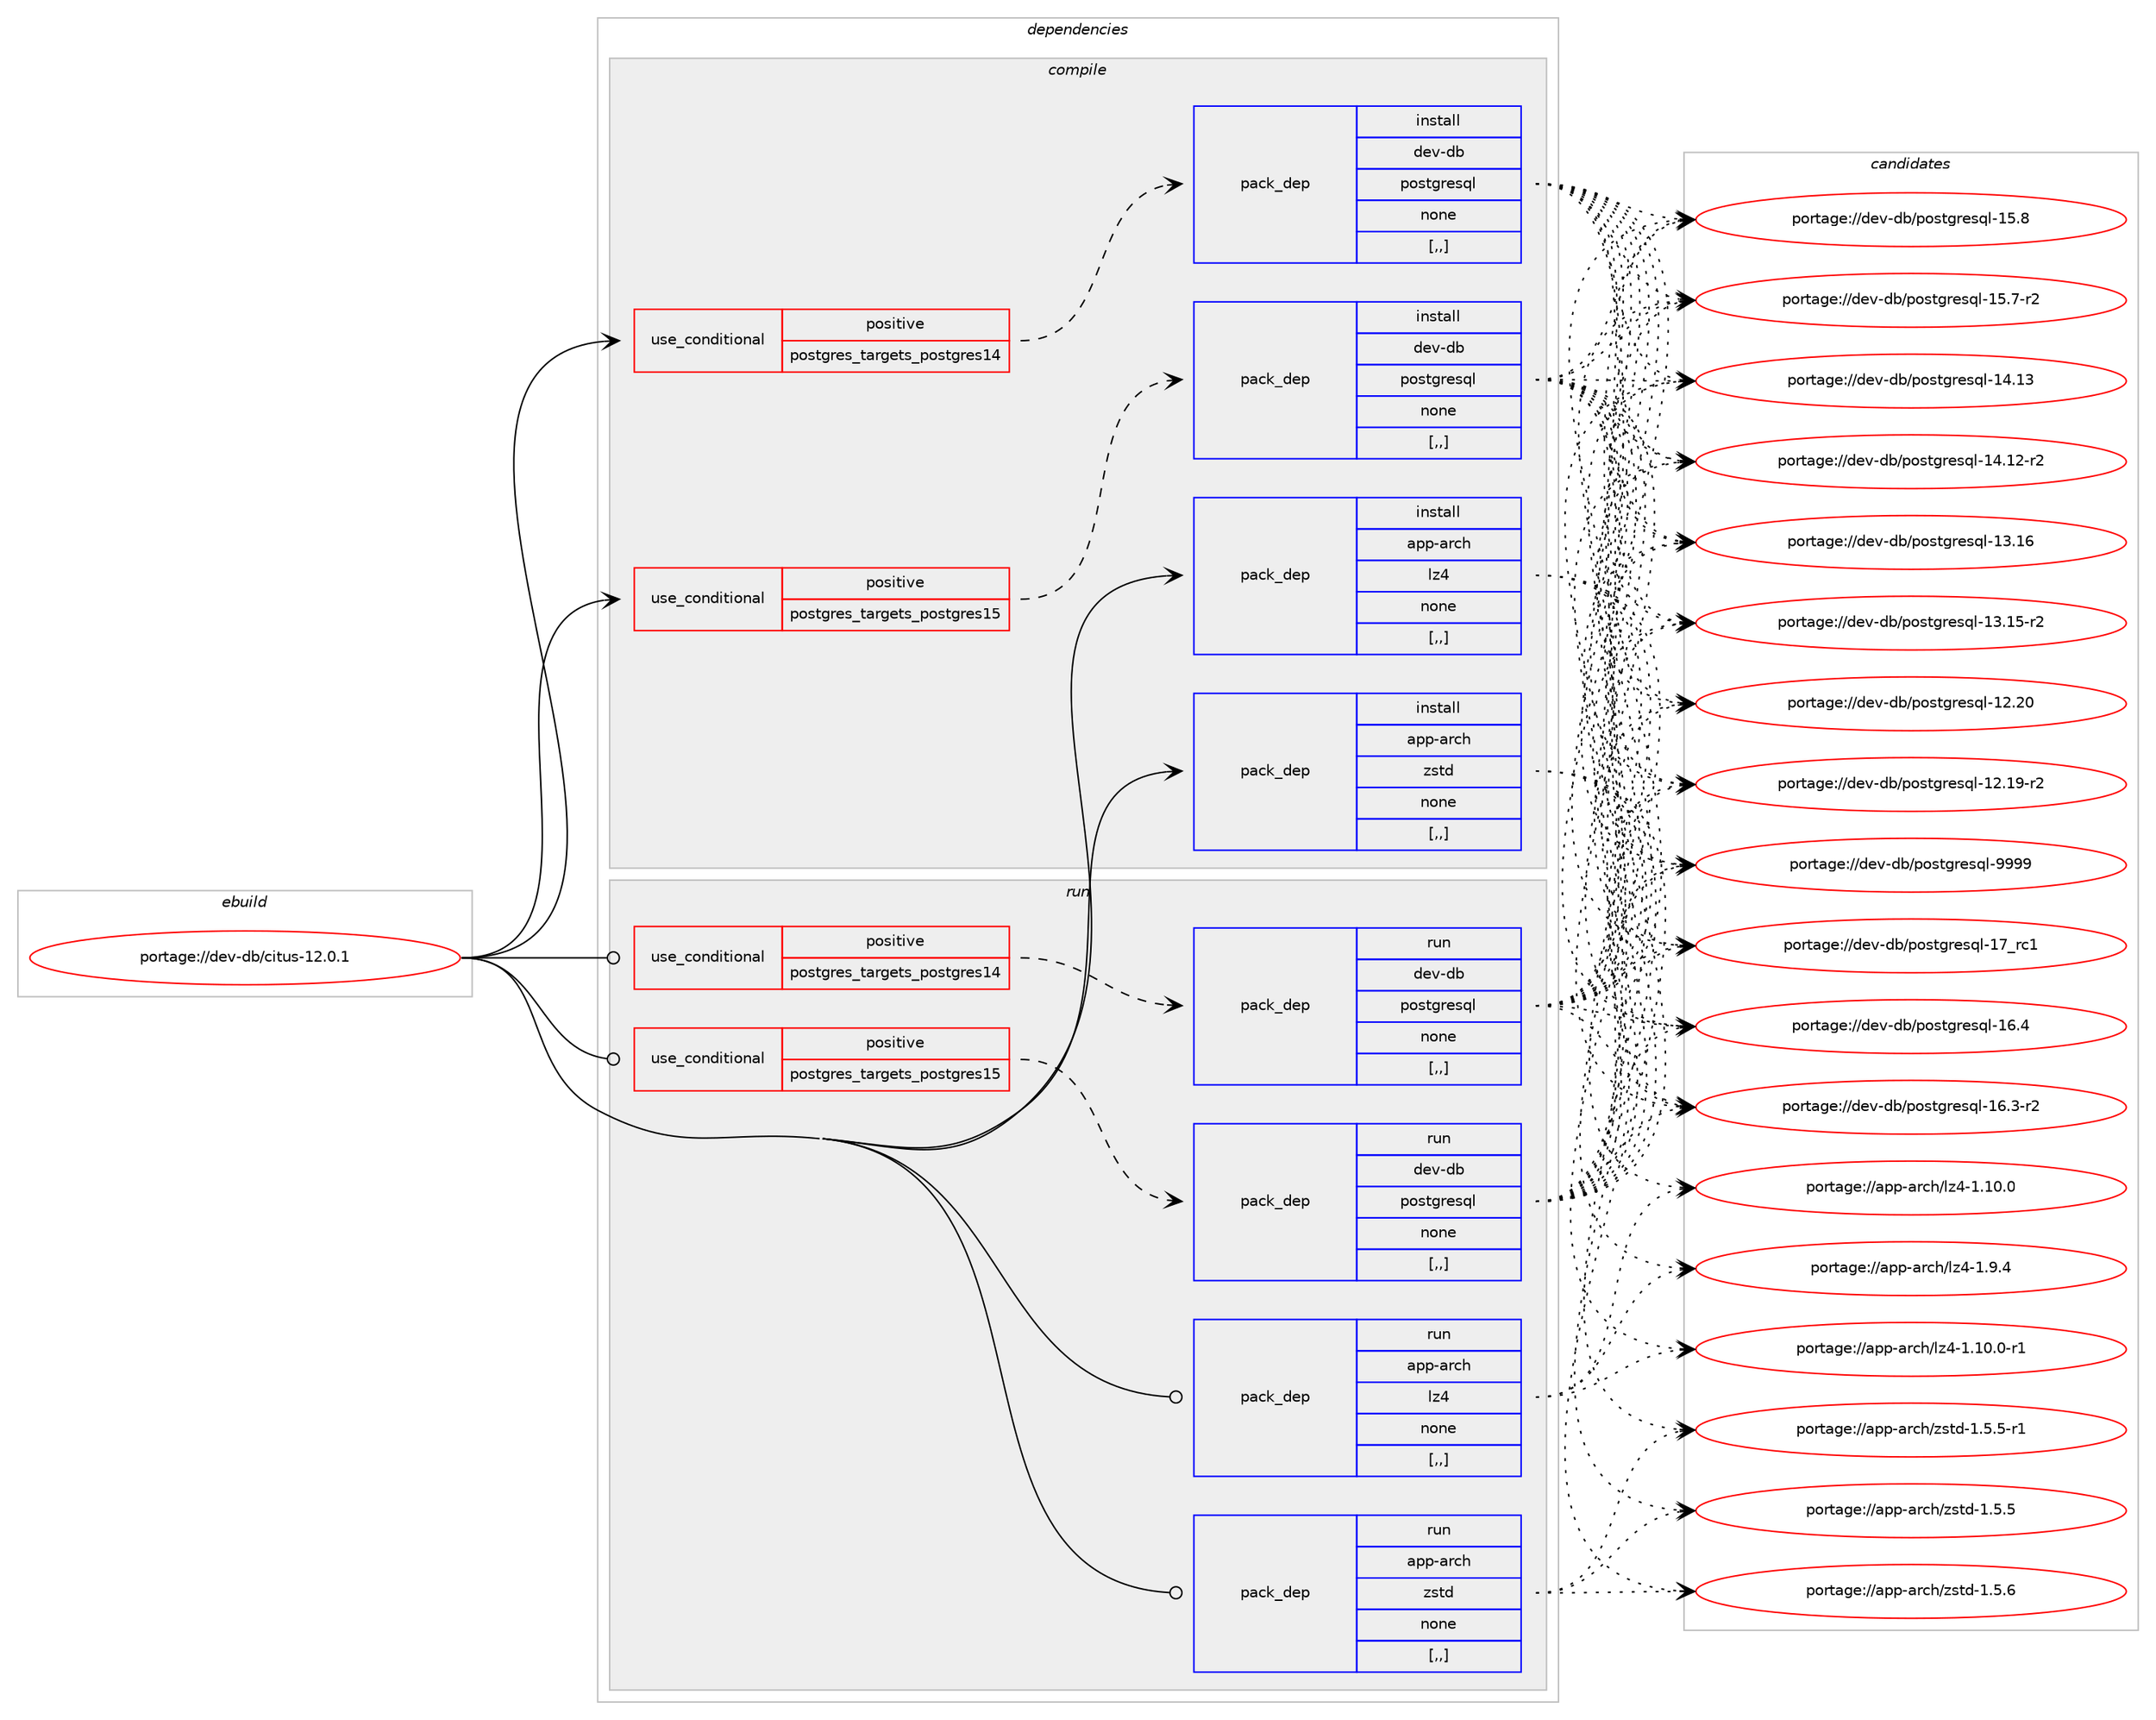 digraph prolog {

# *************
# Graph options
# *************

newrank=true;
concentrate=true;
compound=true;
graph [rankdir=LR,fontname=Helvetica,fontsize=10,ranksep=1.5];#, ranksep=2.5, nodesep=0.2];
edge  [arrowhead=vee];
node  [fontname=Helvetica,fontsize=10];

# **********
# The ebuild
# **********

subgraph cluster_leftcol {
color=gray;
label=<<i>ebuild</i>>;
id [label="portage://dev-db/citus-12.0.1", color=red, width=4, href="../dev-db/citus-12.0.1.svg"];
}

# ****************
# The dependencies
# ****************

subgraph cluster_midcol {
color=gray;
label=<<i>dependencies</i>>;
subgraph cluster_compile {
fillcolor="#eeeeee";
style=filled;
label=<<i>compile</i>>;
subgraph cond146948 {
dependency559226 [label=<<TABLE BORDER="0" CELLBORDER="1" CELLSPACING="0" CELLPADDING="4"><TR><TD ROWSPAN="3" CELLPADDING="10">use_conditional</TD></TR><TR><TD>positive</TD></TR><TR><TD>postgres_targets_postgres14</TD></TR></TABLE>>, shape=none, color=red];
subgraph pack407755 {
dependency559227 [label=<<TABLE BORDER="0" CELLBORDER="1" CELLSPACING="0" CELLPADDING="4" WIDTH="220"><TR><TD ROWSPAN="6" CELLPADDING="30">pack_dep</TD></TR><TR><TD WIDTH="110">install</TD></TR><TR><TD>dev-db</TD></TR><TR><TD>postgresql</TD></TR><TR><TD>none</TD></TR><TR><TD>[,,]</TD></TR></TABLE>>, shape=none, color=blue];
}
dependency559226:e -> dependency559227:w [weight=20,style="dashed",arrowhead="vee"];
}
id:e -> dependency559226:w [weight=20,style="solid",arrowhead="vee"];
subgraph cond146949 {
dependency559228 [label=<<TABLE BORDER="0" CELLBORDER="1" CELLSPACING="0" CELLPADDING="4"><TR><TD ROWSPAN="3" CELLPADDING="10">use_conditional</TD></TR><TR><TD>positive</TD></TR><TR><TD>postgres_targets_postgres15</TD></TR></TABLE>>, shape=none, color=red];
subgraph pack407756 {
dependency559229 [label=<<TABLE BORDER="0" CELLBORDER="1" CELLSPACING="0" CELLPADDING="4" WIDTH="220"><TR><TD ROWSPAN="6" CELLPADDING="30">pack_dep</TD></TR><TR><TD WIDTH="110">install</TD></TR><TR><TD>dev-db</TD></TR><TR><TD>postgresql</TD></TR><TR><TD>none</TD></TR><TR><TD>[,,]</TD></TR></TABLE>>, shape=none, color=blue];
}
dependency559228:e -> dependency559229:w [weight=20,style="dashed",arrowhead="vee"];
}
id:e -> dependency559228:w [weight=20,style="solid",arrowhead="vee"];
subgraph pack407757 {
dependency559230 [label=<<TABLE BORDER="0" CELLBORDER="1" CELLSPACING="0" CELLPADDING="4" WIDTH="220"><TR><TD ROWSPAN="6" CELLPADDING="30">pack_dep</TD></TR><TR><TD WIDTH="110">install</TD></TR><TR><TD>app-arch</TD></TR><TR><TD>lz4</TD></TR><TR><TD>none</TD></TR><TR><TD>[,,]</TD></TR></TABLE>>, shape=none, color=blue];
}
id:e -> dependency559230:w [weight=20,style="solid",arrowhead="vee"];
subgraph pack407758 {
dependency559231 [label=<<TABLE BORDER="0" CELLBORDER="1" CELLSPACING="0" CELLPADDING="4" WIDTH="220"><TR><TD ROWSPAN="6" CELLPADDING="30">pack_dep</TD></TR><TR><TD WIDTH="110">install</TD></TR><TR><TD>app-arch</TD></TR><TR><TD>zstd</TD></TR><TR><TD>none</TD></TR><TR><TD>[,,]</TD></TR></TABLE>>, shape=none, color=blue];
}
id:e -> dependency559231:w [weight=20,style="solid",arrowhead="vee"];
}
subgraph cluster_compileandrun {
fillcolor="#eeeeee";
style=filled;
label=<<i>compile and run</i>>;
}
subgraph cluster_run {
fillcolor="#eeeeee";
style=filled;
label=<<i>run</i>>;
subgraph cond146950 {
dependency559232 [label=<<TABLE BORDER="0" CELLBORDER="1" CELLSPACING="0" CELLPADDING="4"><TR><TD ROWSPAN="3" CELLPADDING="10">use_conditional</TD></TR><TR><TD>positive</TD></TR><TR><TD>postgres_targets_postgres14</TD></TR></TABLE>>, shape=none, color=red];
subgraph pack407759 {
dependency559233 [label=<<TABLE BORDER="0" CELLBORDER="1" CELLSPACING="0" CELLPADDING="4" WIDTH="220"><TR><TD ROWSPAN="6" CELLPADDING="30">pack_dep</TD></TR><TR><TD WIDTH="110">run</TD></TR><TR><TD>dev-db</TD></TR><TR><TD>postgresql</TD></TR><TR><TD>none</TD></TR><TR><TD>[,,]</TD></TR></TABLE>>, shape=none, color=blue];
}
dependency559232:e -> dependency559233:w [weight=20,style="dashed",arrowhead="vee"];
}
id:e -> dependency559232:w [weight=20,style="solid",arrowhead="odot"];
subgraph cond146951 {
dependency559234 [label=<<TABLE BORDER="0" CELLBORDER="1" CELLSPACING="0" CELLPADDING="4"><TR><TD ROWSPAN="3" CELLPADDING="10">use_conditional</TD></TR><TR><TD>positive</TD></TR><TR><TD>postgres_targets_postgres15</TD></TR></TABLE>>, shape=none, color=red];
subgraph pack407760 {
dependency559235 [label=<<TABLE BORDER="0" CELLBORDER="1" CELLSPACING="0" CELLPADDING="4" WIDTH="220"><TR><TD ROWSPAN="6" CELLPADDING="30">pack_dep</TD></TR><TR><TD WIDTH="110">run</TD></TR><TR><TD>dev-db</TD></TR><TR><TD>postgresql</TD></TR><TR><TD>none</TD></TR><TR><TD>[,,]</TD></TR></TABLE>>, shape=none, color=blue];
}
dependency559234:e -> dependency559235:w [weight=20,style="dashed",arrowhead="vee"];
}
id:e -> dependency559234:w [weight=20,style="solid",arrowhead="odot"];
subgraph pack407761 {
dependency559236 [label=<<TABLE BORDER="0" CELLBORDER="1" CELLSPACING="0" CELLPADDING="4" WIDTH="220"><TR><TD ROWSPAN="6" CELLPADDING="30">pack_dep</TD></TR><TR><TD WIDTH="110">run</TD></TR><TR><TD>app-arch</TD></TR><TR><TD>lz4</TD></TR><TR><TD>none</TD></TR><TR><TD>[,,]</TD></TR></TABLE>>, shape=none, color=blue];
}
id:e -> dependency559236:w [weight=20,style="solid",arrowhead="odot"];
subgraph pack407762 {
dependency559237 [label=<<TABLE BORDER="0" CELLBORDER="1" CELLSPACING="0" CELLPADDING="4" WIDTH="220"><TR><TD ROWSPAN="6" CELLPADDING="30">pack_dep</TD></TR><TR><TD WIDTH="110">run</TD></TR><TR><TD>app-arch</TD></TR><TR><TD>zstd</TD></TR><TR><TD>none</TD></TR><TR><TD>[,,]</TD></TR></TABLE>>, shape=none, color=blue];
}
id:e -> dependency559237:w [weight=20,style="solid",arrowhead="odot"];
}
}

# **************
# The candidates
# **************

subgraph cluster_choices {
rank=same;
color=gray;
label=<<i>candidates</i>>;

subgraph choice407755 {
color=black;
nodesep=1;
choice1001011184510098471121111151161031141011151131084557575757 [label="portage://dev-db/postgresql-9999", color=red, width=4,href="../dev-db/postgresql-9999.svg"];
choice100101118451009847112111115116103114101115113108454955951149949 [label="portage://dev-db/postgresql-17_rc1", color=red, width=4,href="../dev-db/postgresql-17_rc1.svg"];
choice1001011184510098471121111151161031141011151131084549544652 [label="portage://dev-db/postgresql-16.4", color=red, width=4,href="../dev-db/postgresql-16.4.svg"];
choice10010111845100984711211111511610311410111511310845495446514511450 [label="portage://dev-db/postgresql-16.3-r2", color=red, width=4,href="../dev-db/postgresql-16.3-r2.svg"];
choice1001011184510098471121111151161031141011151131084549534656 [label="portage://dev-db/postgresql-15.8", color=red, width=4,href="../dev-db/postgresql-15.8.svg"];
choice10010111845100984711211111511610311410111511310845495346554511450 [label="portage://dev-db/postgresql-15.7-r2", color=red, width=4,href="../dev-db/postgresql-15.7-r2.svg"];
choice100101118451009847112111115116103114101115113108454952464951 [label="portage://dev-db/postgresql-14.13", color=red, width=4,href="../dev-db/postgresql-14.13.svg"];
choice1001011184510098471121111151161031141011151131084549524649504511450 [label="portage://dev-db/postgresql-14.12-r2", color=red, width=4,href="../dev-db/postgresql-14.12-r2.svg"];
choice100101118451009847112111115116103114101115113108454951464954 [label="portage://dev-db/postgresql-13.16", color=red, width=4,href="../dev-db/postgresql-13.16.svg"];
choice1001011184510098471121111151161031141011151131084549514649534511450 [label="portage://dev-db/postgresql-13.15-r2", color=red, width=4,href="../dev-db/postgresql-13.15-r2.svg"];
choice100101118451009847112111115116103114101115113108454950465048 [label="portage://dev-db/postgresql-12.20", color=red, width=4,href="../dev-db/postgresql-12.20.svg"];
choice1001011184510098471121111151161031141011151131084549504649574511450 [label="portage://dev-db/postgresql-12.19-r2", color=red, width=4,href="../dev-db/postgresql-12.19-r2.svg"];
dependency559227:e -> choice1001011184510098471121111151161031141011151131084557575757:w [style=dotted,weight="100"];
dependency559227:e -> choice100101118451009847112111115116103114101115113108454955951149949:w [style=dotted,weight="100"];
dependency559227:e -> choice1001011184510098471121111151161031141011151131084549544652:w [style=dotted,weight="100"];
dependency559227:e -> choice10010111845100984711211111511610311410111511310845495446514511450:w [style=dotted,weight="100"];
dependency559227:e -> choice1001011184510098471121111151161031141011151131084549534656:w [style=dotted,weight="100"];
dependency559227:e -> choice10010111845100984711211111511610311410111511310845495346554511450:w [style=dotted,weight="100"];
dependency559227:e -> choice100101118451009847112111115116103114101115113108454952464951:w [style=dotted,weight="100"];
dependency559227:e -> choice1001011184510098471121111151161031141011151131084549524649504511450:w [style=dotted,weight="100"];
dependency559227:e -> choice100101118451009847112111115116103114101115113108454951464954:w [style=dotted,weight="100"];
dependency559227:e -> choice1001011184510098471121111151161031141011151131084549514649534511450:w [style=dotted,weight="100"];
dependency559227:e -> choice100101118451009847112111115116103114101115113108454950465048:w [style=dotted,weight="100"];
dependency559227:e -> choice1001011184510098471121111151161031141011151131084549504649574511450:w [style=dotted,weight="100"];
}
subgraph choice407756 {
color=black;
nodesep=1;
choice1001011184510098471121111151161031141011151131084557575757 [label="portage://dev-db/postgresql-9999", color=red, width=4,href="../dev-db/postgresql-9999.svg"];
choice100101118451009847112111115116103114101115113108454955951149949 [label="portage://dev-db/postgresql-17_rc1", color=red, width=4,href="../dev-db/postgresql-17_rc1.svg"];
choice1001011184510098471121111151161031141011151131084549544652 [label="portage://dev-db/postgresql-16.4", color=red, width=4,href="../dev-db/postgresql-16.4.svg"];
choice10010111845100984711211111511610311410111511310845495446514511450 [label="portage://dev-db/postgresql-16.3-r2", color=red, width=4,href="../dev-db/postgresql-16.3-r2.svg"];
choice1001011184510098471121111151161031141011151131084549534656 [label="portage://dev-db/postgresql-15.8", color=red, width=4,href="../dev-db/postgresql-15.8.svg"];
choice10010111845100984711211111511610311410111511310845495346554511450 [label="portage://dev-db/postgresql-15.7-r2", color=red, width=4,href="../dev-db/postgresql-15.7-r2.svg"];
choice100101118451009847112111115116103114101115113108454952464951 [label="portage://dev-db/postgresql-14.13", color=red, width=4,href="../dev-db/postgresql-14.13.svg"];
choice1001011184510098471121111151161031141011151131084549524649504511450 [label="portage://dev-db/postgresql-14.12-r2", color=red, width=4,href="../dev-db/postgresql-14.12-r2.svg"];
choice100101118451009847112111115116103114101115113108454951464954 [label="portage://dev-db/postgresql-13.16", color=red, width=4,href="../dev-db/postgresql-13.16.svg"];
choice1001011184510098471121111151161031141011151131084549514649534511450 [label="portage://dev-db/postgresql-13.15-r2", color=red, width=4,href="../dev-db/postgresql-13.15-r2.svg"];
choice100101118451009847112111115116103114101115113108454950465048 [label="portage://dev-db/postgresql-12.20", color=red, width=4,href="../dev-db/postgresql-12.20.svg"];
choice1001011184510098471121111151161031141011151131084549504649574511450 [label="portage://dev-db/postgresql-12.19-r2", color=red, width=4,href="../dev-db/postgresql-12.19-r2.svg"];
dependency559229:e -> choice1001011184510098471121111151161031141011151131084557575757:w [style=dotted,weight="100"];
dependency559229:e -> choice100101118451009847112111115116103114101115113108454955951149949:w [style=dotted,weight="100"];
dependency559229:e -> choice1001011184510098471121111151161031141011151131084549544652:w [style=dotted,weight="100"];
dependency559229:e -> choice10010111845100984711211111511610311410111511310845495446514511450:w [style=dotted,weight="100"];
dependency559229:e -> choice1001011184510098471121111151161031141011151131084549534656:w [style=dotted,weight="100"];
dependency559229:e -> choice10010111845100984711211111511610311410111511310845495346554511450:w [style=dotted,weight="100"];
dependency559229:e -> choice100101118451009847112111115116103114101115113108454952464951:w [style=dotted,weight="100"];
dependency559229:e -> choice1001011184510098471121111151161031141011151131084549524649504511450:w [style=dotted,weight="100"];
dependency559229:e -> choice100101118451009847112111115116103114101115113108454951464954:w [style=dotted,weight="100"];
dependency559229:e -> choice1001011184510098471121111151161031141011151131084549514649534511450:w [style=dotted,weight="100"];
dependency559229:e -> choice100101118451009847112111115116103114101115113108454950465048:w [style=dotted,weight="100"];
dependency559229:e -> choice1001011184510098471121111151161031141011151131084549504649574511450:w [style=dotted,weight="100"];
}
subgraph choice407757 {
color=black;
nodesep=1;
choice971121124597114991044710812252454946494846484511449 [label="portage://app-arch/lz4-1.10.0-r1", color=red, width=4,href="../app-arch/lz4-1.10.0-r1.svg"];
choice97112112459711499104471081225245494649484648 [label="portage://app-arch/lz4-1.10.0", color=red, width=4,href="../app-arch/lz4-1.10.0.svg"];
choice971121124597114991044710812252454946574652 [label="portage://app-arch/lz4-1.9.4", color=red, width=4,href="../app-arch/lz4-1.9.4.svg"];
dependency559230:e -> choice971121124597114991044710812252454946494846484511449:w [style=dotted,weight="100"];
dependency559230:e -> choice97112112459711499104471081225245494649484648:w [style=dotted,weight="100"];
dependency559230:e -> choice971121124597114991044710812252454946574652:w [style=dotted,weight="100"];
}
subgraph choice407758 {
color=black;
nodesep=1;
choice9711211245971149910447122115116100454946534654 [label="portage://app-arch/zstd-1.5.6", color=red, width=4,href="../app-arch/zstd-1.5.6.svg"];
choice97112112459711499104471221151161004549465346534511449 [label="portage://app-arch/zstd-1.5.5-r1", color=red, width=4,href="../app-arch/zstd-1.5.5-r1.svg"];
choice9711211245971149910447122115116100454946534653 [label="portage://app-arch/zstd-1.5.5", color=red, width=4,href="../app-arch/zstd-1.5.5.svg"];
dependency559231:e -> choice9711211245971149910447122115116100454946534654:w [style=dotted,weight="100"];
dependency559231:e -> choice97112112459711499104471221151161004549465346534511449:w [style=dotted,weight="100"];
dependency559231:e -> choice9711211245971149910447122115116100454946534653:w [style=dotted,weight="100"];
}
subgraph choice407759 {
color=black;
nodesep=1;
choice1001011184510098471121111151161031141011151131084557575757 [label="portage://dev-db/postgresql-9999", color=red, width=4,href="../dev-db/postgresql-9999.svg"];
choice100101118451009847112111115116103114101115113108454955951149949 [label="portage://dev-db/postgresql-17_rc1", color=red, width=4,href="../dev-db/postgresql-17_rc1.svg"];
choice1001011184510098471121111151161031141011151131084549544652 [label="portage://dev-db/postgresql-16.4", color=red, width=4,href="../dev-db/postgresql-16.4.svg"];
choice10010111845100984711211111511610311410111511310845495446514511450 [label="portage://dev-db/postgresql-16.3-r2", color=red, width=4,href="../dev-db/postgresql-16.3-r2.svg"];
choice1001011184510098471121111151161031141011151131084549534656 [label="portage://dev-db/postgresql-15.8", color=red, width=4,href="../dev-db/postgresql-15.8.svg"];
choice10010111845100984711211111511610311410111511310845495346554511450 [label="portage://dev-db/postgresql-15.7-r2", color=red, width=4,href="../dev-db/postgresql-15.7-r2.svg"];
choice100101118451009847112111115116103114101115113108454952464951 [label="portage://dev-db/postgresql-14.13", color=red, width=4,href="../dev-db/postgresql-14.13.svg"];
choice1001011184510098471121111151161031141011151131084549524649504511450 [label="portage://dev-db/postgresql-14.12-r2", color=red, width=4,href="../dev-db/postgresql-14.12-r2.svg"];
choice100101118451009847112111115116103114101115113108454951464954 [label="portage://dev-db/postgresql-13.16", color=red, width=4,href="../dev-db/postgresql-13.16.svg"];
choice1001011184510098471121111151161031141011151131084549514649534511450 [label="portage://dev-db/postgresql-13.15-r2", color=red, width=4,href="../dev-db/postgresql-13.15-r2.svg"];
choice100101118451009847112111115116103114101115113108454950465048 [label="portage://dev-db/postgresql-12.20", color=red, width=4,href="../dev-db/postgresql-12.20.svg"];
choice1001011184510098471121111151161031141011151131084549504649574511450 [label="portage://dev-db/postgresql-12.19-r2", color=red, width=4,href="../dev-db/postgresql-12.19-r2.svg"];
dependency559233:e -> choice1001011184510098471121111151161031141011151131084557575757:w [style=dotted,weight="100"];
dependency559233:e -> choice100101118451009847112111115116103114101115113108454955951149949:w [style=dotted,weight="100"];
dependency559233:e -> choice1001011184510098471121111151161031141011151131084549544652:w [style=dotted,weight="100"];
dependency559233:e -> choice10010111845100984711211111511610311410111511310845495446514511450:w [style=dotted,weight="100"];
dependency559233:e -> choice1001011184510098471121111151161031141011151131084549534656:w [style=dotted,weight="100"];
dependency559233:e -> choice10010111845100984711211111511610311410111511310845495346554511450:w [style=dotted,weight="100"];
dependency559233:e -> choice100101118451009847112111115116103114101115113108454952464951:w [style=dotted,weight="100"];
dependency559233:e -> choice1001011184510098471121111151161031141011151131084549524649504511450:w [style=dotted,weight="100"];
dependency559233:e -> choice100101118451009847112111115116103114101115113108454951464954:w [style=dotted,weight="100"];
dependency559233:e -> choice1001011184510098471121111151161031141011151131084549514649534511450:w [style=dotted,weight="100"];
dependency559233:e -> choice100101118451009847112111115116103114101115113108454950465048:w [style=dotted,weight="100"];
dependency559233:e -> choice1001011184510098471121111151161031141011151131084549504649574511450:w [style=dotted,weight="100"];
}
subgraph choice407760 {
color=black;
nodesep=1;
choice1001011184510098471121111151161031141011151131084557575757 [label="portage://dev-db/postgresql-9999", color=red, width=4,href="../dev-db/postgresql-9999.svg"];
choice100101118451009847112111115116103114101115113108454955951149949 [label="portage://dev-db/postgresql-17_rc1", color=red, width=4,href="../dev-db/postgresql-17_rc1.svg"];
choice1001011184510098471121111151161031141011151131084549544652 [label="portage://dev-db/postgresql-16.4", color=red, width=4,href="../dev-db/postgresql-16.4.svg"];
choice10010111845100984711211111511610311410111511310845495446514511450 [label="portage://dev-db/postgresql-16.3-r2", color=red, width=4,href="../dev-db/postgresql-16.3-r2.svg"];
choice1001011184510098471121111151161031141011151131084549534656 [label="portage://dev-db/postgresql-15.8", color=red, width=4,href="../dev-db/postgresql-15.8.svg"];
choice10010111845100984711211111511610311410111511310845495346554511450 [label="portage://dev-db/postgresql-15.7-r2", color=red, width=4,href="../dev-db/postgresql-15.7-r2.svg"];
choice100101118451009847112111115116103114101115113108454952464951 [label="portage://dev-db/postgresql-14.13", color=red, width=4,href="../dev-db/postgresql-14.13.svg"];
choice1001011184510098471121111151161031141011151131084549524649504511450 [label="portage://dev-db/postgresql-14.12-r2", color=red, width=4,href="../dev-db/postgresql-14.12-r2.svg"];
choice100101118451009847112111115116103114101115113108454951464954 [label="portage://dev-db/postgresql-13.16", color=red, width=4,href="../dev-db/postgresql-13.16.svg"];
choice1001011184510098471121111151161031141011151131084549514649534511450 [label="portage://dev-db/postgresql-13.15-r2", color=red, width=4,href="../dev-db/postgresql-13.15-r2.svg"];
choice100101118451009847112111115116103114101115113108454950465048 [label="portage://dev-db/postgresql-12.20", color=red, width=4,href="../dev-db/postgresql-12.20.svg"];
choice1001011184510098471121111151161031141011151131084549504649574511450 [label="portage://dev-db/postgresql-12.19-r2", color=red, width=4,href="../dev-db/postgresql-12.19-r2.svg"];
dependency559235:e -> choice1001011184510098471121111151161031141011151131084557575757:w [style=dotted,weight="100"];
dependency559235:e -> choice100101118451009847112111115116103114101115113108454955951149949:w [style=dotted,weight="100"];
dependency559235:e -> choice1001011184510098471121111151161031141011151131084549544652:w [style=dotted,weight="100"];
dependency559235:e -> choice10010111845100984711211111511610311410111511310845495446514511450:w [style=dotted,weight="100"];
dependency559235:e -> choice1001011184510098471121111151161031141011151131084549534656:w [style=dotted,weight="100"];
dependency559235:e -> choice10010111845100984711211111511610311410111511310845495346554511450:w [style=dotted,weight="100"];
dependency559235:e -> choice100101118451009847112111115116103114101115113108454952464951:w [style=dotted,weight="100"];
dependency559235:e -> choice1001011184510098471121111151161031141011151131084549524649504511450:w [style=dotted,weight="100"];
dependency559235:e -> choice100101118451009847112111115116103114101115113108454951464954:w [style=dotted,weight="100"];
dependency559235:e -> choice1001011184510098471121111151161031141011151131084549514649534511450:w [style=dotted,weight="100"];
dependency559235:e -> choice100101118451009847112111115116103114101115113108454950465048:w [style=dotted,weight="100"];
dependency559235:e -> choice1001011184510098471121111151161031141011151131084549504649574511450:w [style=dotted,weight="100"];
}
subgraph choice407761 {
color=black;
nodesep=1;
choice971121124597114991044710812252454946494846484511449 [label="portage://app-arch/lz4-1.10.0-r1", color=red, width=4,href="../app-arch/lz4-1.10.0-r1.svg"];
choice97112112459711499104471081225245494649484648 [label="portage://app-arch/lz4-1.10.0", color=red, width=4,href="../app-arch/lz4-1.10.0.svg"];
choice971121124597114991044710812252454946574652 [label="portage://app-arch/lz4-1.9.4", color=red, width=4,href="../app-arch/lz4-1.9.4.svg"];
dependency559236:e -> choice971121124597114991044710812252454946494846484511449:w [style=dotted,weight="100"];
dependency559236:e -> choice97112112459711499104471081225245494649484648:w [style=dotted,weight="100"];
dependency559236:e -> choice971121124597114991044710812252454946574652:w [style=dotted,weight="100"];
}
subgraph choice407762 {
color=black;
nodesep=1;
choice9711211245971149910447122115116100454946534654 [label="portage://app-arch/zstd-1.5.6", color=red, width=4,href="../app-arch/zstd-1.5.6.svg"];
choice97112112459711499104471221151161004549465346534511449 [label="portage://app-arch/zstd-1.5.5-r1", color=red, width=4,href="../app-arch/zstd-1.5.5-r1.svg"];
choice9711211245971149910447122115116100454946534653 [label="portage://app-arch/zstd-1.5.5", color=red, width=4,href="../app-arch/zstd-1.5.5.svg"];
dependency559237:e -> choice9711211245971149910447122115116100454946534654:w [style=dotted,weight="100"];
dependency559237:e -> choice97112112459711499104471221151161004549465346534511449:w [style=dotted,weight="100"];
dependency559237:e -> choice9711211245971149910447122115116100454946534653:w [style=dotted,weight="100"];
}
}

}
